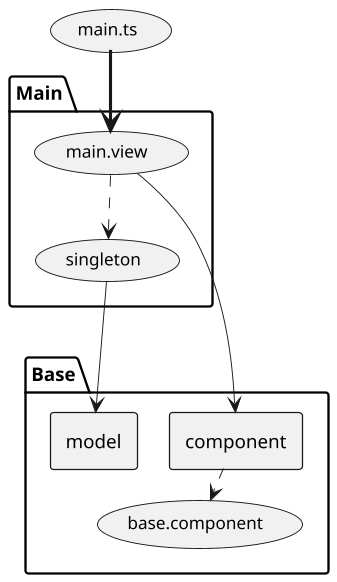 @startuml

scale max 1920 width
top to bottom direction

skinparam monochrome true
skinparam shadowing false
skinparam nodesep 20
skinparam ranksep 20
skinparam defaultFontName Tahoma
skinparam defaultFontSize 12
skinparam roundCorner 4
skinparam dpi 150
skinparam arrowThickness 0.6
skinparam packageTitleAlignment left

' oval
skinparam usecase {
  borderThickness 0.6
  fontSize 11
}

' rectangle
skinparam rectangle {
  borderThickness 0.8
}

' component
skinparam component {
  borderThickness 1.2
}


package "Main" {
  (main.view)
  (singleton)
}

package "Base" {
  (base.component)
  rectangle "component" as _component
  rectangle "model" as _model
}

(main.ts)

_component ..> (base.component)
(main.ts) ==> (main.view)
(main.view) --> _component
(main.view) ...> (singleton)
(singleton) ---> _model

@enduml

' View and edit on https://arkit.herokuapp.com